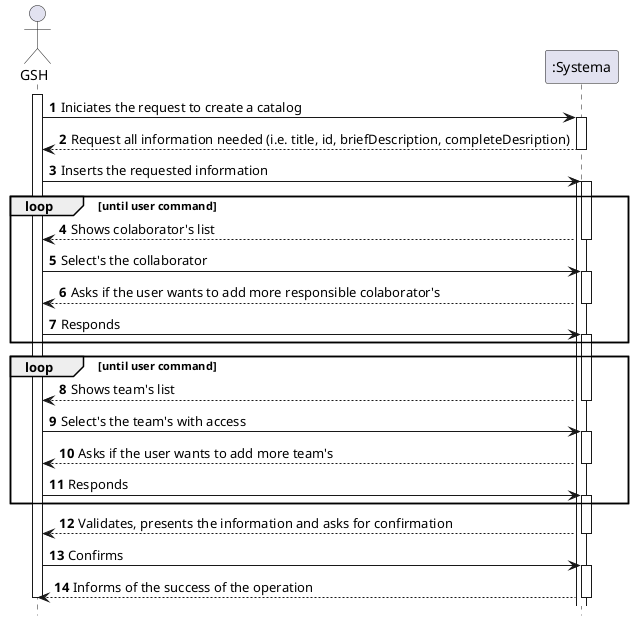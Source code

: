 @startuml
autonumber
hide footbox

actor "GSH" as GSH

participant ":Systema" as SYST

activate GSH

GSH-> SYST : Iniciates the request to create a catalog
activate SYST
SYST --> GSH: Request all information needed (i.e. title, id, briefDescription, completeDesription)
deactivate SYST
GSH-> SYST : Inserts the requested information
activate SYST

activate SYST
loop until user command
    SYST --> GSH: Shows colaborator's list
    deactivate SYST

    GSH-> SYST : Select's the collaborator
    activate SYST

    SYST --> GSH: Asks if the user wants to add more responsible colaborator's
    deactivate SYST

    GSH-> SYST : Responds
    activate SYST
end
loop until user command
    SYST --> GSH: Shows team's list
    deactivate SYST

    GSH-> SYST : Select's the team's with access
    activate SYST

    SYST --> GSH: Asks if the user wants to add more team's
    deactivate SYST

    GSH-> SYST : Responds
    activate SYST
end


SYST --> GSH: Validates, presents the information and asks for confirmation
deactivate SYST

GSH-> SYST : Confirms
activate SYST
SYST --> GSH: Informs of the success of the operation
deactivate SYST

deactivate GSH

@enduml